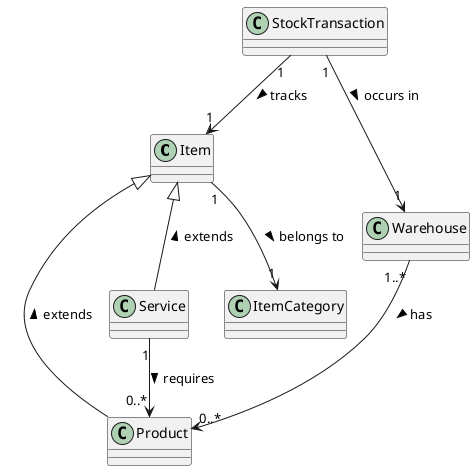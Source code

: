 @startuml

' Define classes
class Item {}

class Product {}

class Service {}

class ItemCategory {}

class Warehouse {}

class StockTransaction {}


' Define relationships
Item <|-- Product : extends <
Item <|-- Service : extends <

Item "1" --> "1" ItemCategory : belongs to >
Service "1" --> "0..*" Product : requires >

Warehouse "1..*" --> "0..*" Product : has >

' StockTransaction can reference any Inventory Item
StockTransaction "1" --> "1" Warehouse : occurs in >
StockTransaction "1" --> "1" Item : tracks >



@enduml